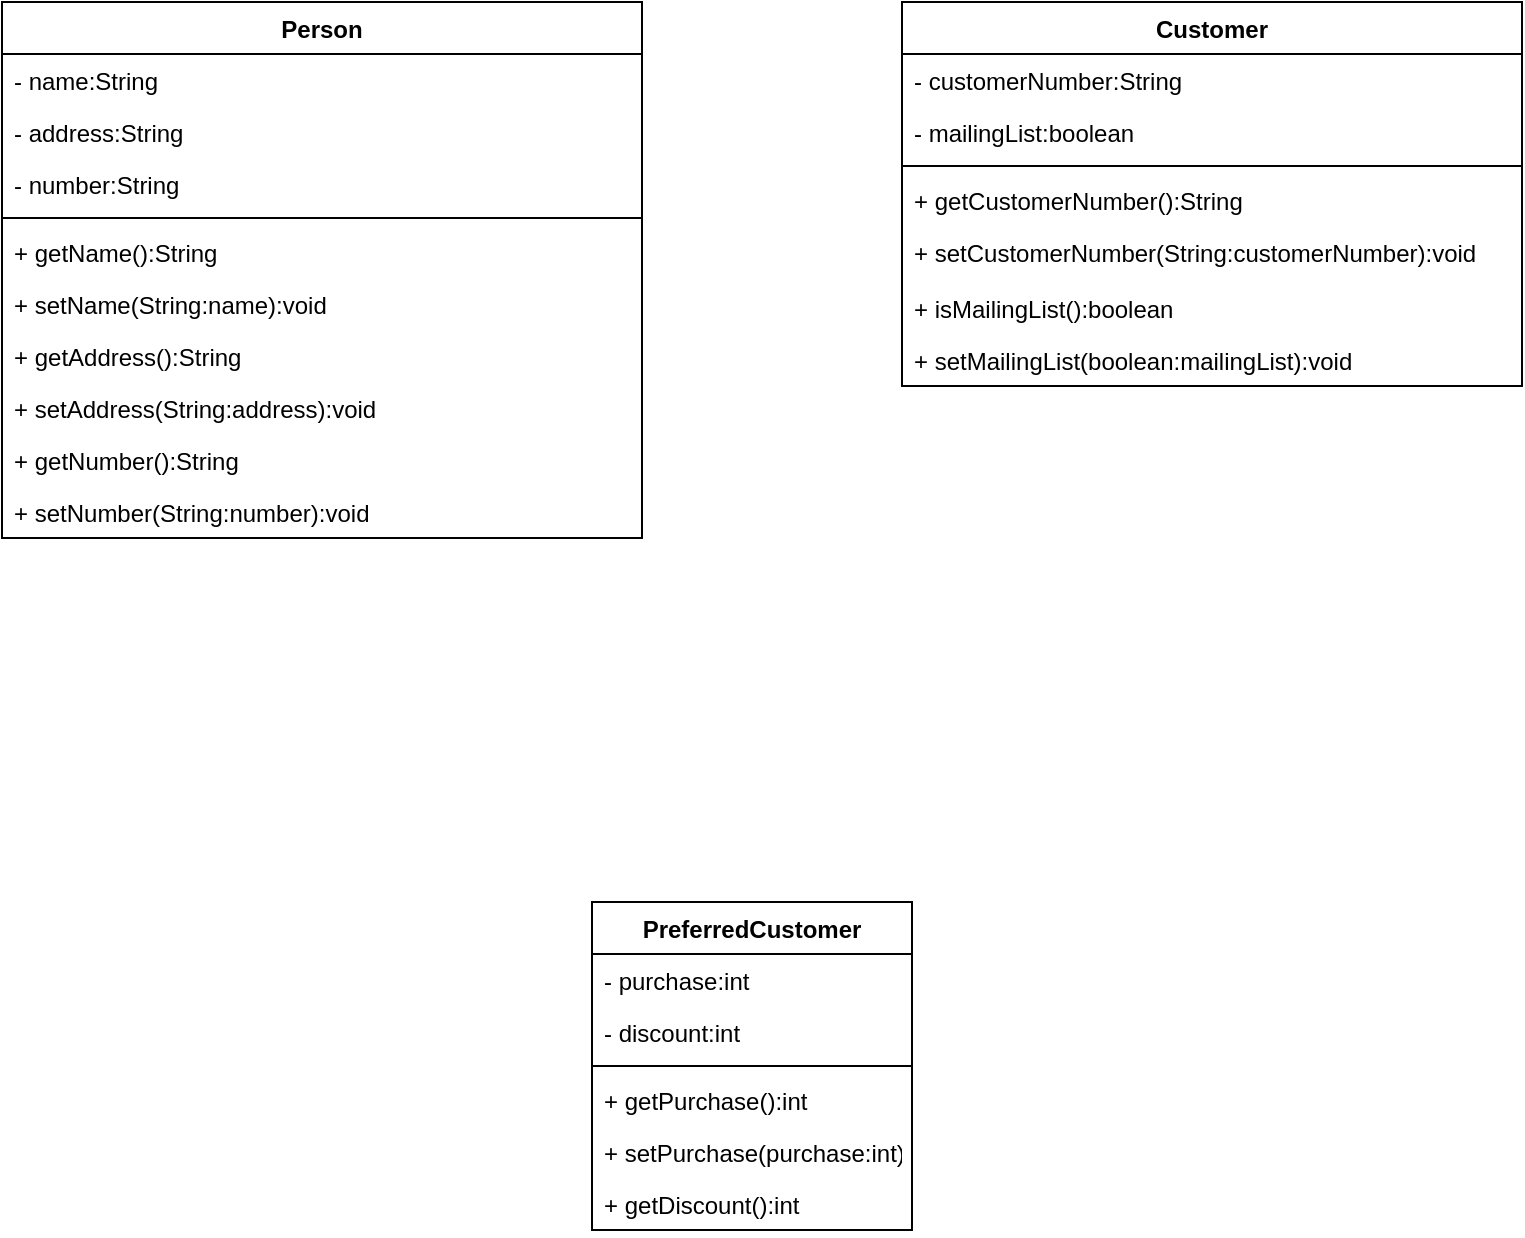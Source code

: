 <mxfile version="13.10.1" type="github">
  <diagram id="AVUFm7KUnOCwmDu6Q7k5" name="Page-1">
    <mxGraphModel dx="486" dy="196" grid="1" gridSize="10" guides="1" tooltips="1" connect="1" arrows="1" fold="1" page="1" pageScale="1" pageWidth="850" pageHeight="1100" math="0" shadow="0">
      <root>
        <mxCell id="0" />
        <mxCell id="1" parent="0" />
        <mxCell id="Poc4wknqnShsJzunrAv8-9" value="Person" style="swimlane;fontStyle=1;align=center;verticalAlign=top;childLayout=stackLayout;horizontal=1;startSize=26;horizontalStack=0;resizeParent=1;resizeParentMax=0;resizeLast=0;collapsible=1;marginBottom=0;" vertex="1" parent="1">
          <mxGeometry x="50" y="230" width="320" height="268" as="geometry" />
        </mxCell>
        <mxCell id="Poc4wknqnShsJzunrAv8-10" value="- name:String" style="text;strokeColor=none;fillColor=none;align=left;verticalAlign=top;spacingLeft=4;spacingRight=4;overflow=hidden;rotatable=0;points=[[0,0.5],[1,0.5]];portConstraint=eastwest;" vertex="1" parent="Poc4wknqnShsJzunrAv8-9">
          <mxGeometry y="26" width="320" height="26" as="geometry" />
        </mxCell>
        <mxCell id="Poc4wknqnShsJzunrAv8-14" value="- address:String" style="text;strokeColor=none;fillColor=none;align=left;verticalAlign=top;spacingLeft=4;spacingRight=4;overflow=hidden;rotatable=0;points=[[0,0.5],[1,0.5]];portConstraint=eastwest;" vertex="1" parent="Poc4wknqnShsJzunrAv8-9">
          <mxGeometry y="52" width="320" height="26" as="geometry" />
        </mxCell>
        <mxCell id="Poc4wknqnShsJzunrAv8-15" value="- number:String" style="text;strokeColor=none;fillColor=none;align=left;verticalAlign=top;spacingLeft=4;spacingRight=4;overflow=hidden;rotatable=0;points=[[0,0.5],[1,0.5]];portConstraint=eastwest;" vertex="1" parent="Poc4wknqnShsJzunrAv8-9">
          <mxGeometry y="78" width="320" height="26" as="geometry" />
        </mxCell>
        <mxCell id="Poc4wknqnShsJzunrAv8-11" value="" style="line;strokeWidth=1;fillColor=none;align=left;verticalAlign=middle;spacingTop=-1;spacingLeft=3;spacingRight=3;rotatable=0;labelPosition=right;points=[];portConstraint=eastwest;" vertex="1" parent="Poc4wknqnShsJzunrAv8-9">
          <mxGeometry y="104" width="320" height="8" as="geometry" />
        </mxCell>
        <mxCell id="Poc4wknqnShsJzunrAv8-12" value="+ getName():String" style="text;strokeColor=none;fillColor=none;align=left;verticalAlign=top;spacingLeft=4;spacingRight=4;overflow=hidden;rotatable=0;points=[[0,0.5],[1,0.5]];portConstraint=eastwest;" vertex="1" parent="Poc4wknqnShsJzunrAv8-9">
          <mxGeometry y="112" width="320" height="26" as="geometry" />
        </mxCell>
        <mxCell id="Poc4wknqnShsJzunrAv8-17" value="+ setName(String:name):void" style="text;strokeColor=none;fillColor=none;align=left;verticalAlign=top;spacingLeft=4;spacingRight=4;overflow=hidden;rotatable=0;points=[[0,0.5],[1,0.5]];portConstraint=eastwest;" vertex="1" parent="Poc4wknqnShsJzunrAv8-9">
          <mxGeometry y="138" width="320" height="26" as="geometry" />
        </mxCell>
        <mxCell id="Poc4wknqnShsJzunrAv8-22" value="+ getAddress():String" style="text;strokeColor=none;fillColor=none;align=left;verticalAlign=top;spacingLeft=4;spacingRight=4;overflow=hidden;rotatable=0;points=[[0,0.5],[1,0.5]];portConstraint=eastwest;" vertex="1" parent="Poc4wknqnShsJzunrAv8-9">
          <mxGeometry y="164" width="320" height="26" as="geometry" />
        </mxCell>
        <mxCell id="Poc4wknqnShsJzunrAv8-21" value="+ setAddress(String:address):void" style="text;strokeColor=none;fillColor=none;align=left;verticalAlign=top;spacingLeft=4;spacingRight=4;overflow=hidden;rotatable=0;points=[[0,0.5],[1,0.5]];portConstraint=eastwest;" vertex="1" parent="Poc4wknqnShsJzunrAv8-9">
          <mxGeometry y="190" width="320" height="26" as="geometry" />
        </mxCell>
        <mxCell id="Poc4wknqnShsJzunrAv8-20" value="+ getNumber():String" style="text;strokeColor=none;fillColor=none;align=left;verticalAlign=top;spacingLeft=4;spacingRight=4;overflow=hidden;rotatable=0;points=[[0,0.5],[1,0.5]];portConstraint=eastwest;" vertex="1" parent="Poc4wknqnShsJzunrAv8-9">
          <mxGeometry y="216" width="320" height="26" as="geometry" />
        </mxCell>
        <mxCell id="Poc4wknqnShsJzunrAv8-19" value="+ setNumber(String:number):void" style="text;strokeColor=none;fillColor=none;align=left;verticalAlign=top;spacingLeft=4;spacingRight=4;overflow=hidden;rotatable=0;points=[[0,0.5],[1,0.5]];portConstraint=eastwest;" vertex="1" parent="Poc4wknqnShsJzunrAv8-9">
          <mxGeometry y="242" width="320" height="26" as="geometry" />
        </mxCell>
        <mxCell id="Poc4wknqnShsJzunrAv8-23" value="Customer" style="swimlane;fontStyle=1;align=center;verticalAlign=top;childLayout=stackLayout;horizontal=1;startSize=26;horizontalStack=0;resizeParent=1;resizeParentMax=0;resizeLast=0;collapsible=1;marginBottom=0;" vertex="1" parent="1">
          <mxGeometry x="500" y="230" width="310" height="192" as="geometry" />
        </mxCell>
        <mxCell id="Poc4wknqnShsJzunrAv8-24" value="- customerNumber:String" style="text;strokeColor=none;fillColor=none;align=left;verticalAlign=top;spacingLeft=4;spacingRight=4;overflow=hidden;rotatable=0;points=[[0,0.5],[1,0.5]];portConstraint=eastwest;" vertex="1" parent="Poc4wknqnShsJzunrAv8-23">
          <mxGeometry y="26" width="310" height="26" as="geometry" />
        </mxCell>
        <mxCell id="Poc4wknqnShsJzunrAv8-27" value="- mailingList:boolean" style="text;strokeColor=none;fillColor=none;align=left;verticalAlign=top;spacingLeft=4;spacingRight=4;overflow=hidden;rotatable=0;points=[[0,0.5],[1,0.5]];portConstraint=eastwest;" vertex="1" parent="Poc4wknqnShsJzunrAv8-23">
          <mxGeometry y="52" width="310" height="26" as="geometry" />
        </mxCell>
        <mxCell id="Poc4wknqnShsJzunrAv8-25" value="" style="line;strokeWidth=1;fillColor=none;align=left;verticalAlign=middle;spacingTop=-1;spacingLeft=3;spacingRight=3;rotatable=0;labelPosition=right;points=[];portConstraint=eastwest;" vertex="1" parent="Poc4wknqnShsJzunrAv8-23">
          <mxGeometry y="78" width="310" height="8" as="geometry" />
        </mxCell>
        <mxCell id="Poc4wknqnShsJzunrAv8-26" value="+ getCustomerNumber():String" style="text;strokeColor=none;fillColor=none;align=left;verticalAlign=top;spacingLeft=4;spacingRight=4;overflow=hidden;rotatable=0;points=[[0,0.5],[1,0.5]];portConstraint=eastwest;" vertex="1" parent="Poc4wknqnShsJzunrAv8-23">
          <mxGeometry y="86" width="310" height="26" as="geometry" />
        </mxCell>
        <mxCell id="Poc4wknqnShsJzunrAv8-29" value="+ setCustomerNumber(String:customerNumber):void" style="text;strokeColor=none;fillColor=none;align=left;verticalAlign=top;spacingLeft=4;spacingRight=4;overflow=hidden;rotatable=0;points=[[0,0.5],[1,0.5]];portConstraint=eastwest;" vertex="1" parent="Poc4wknqnShsJzunrAv8-23">
          <mxGeometry y="112" width="310" height="28" as="geometry" />
        </mxCell>
        <mxCell id="Poc4wknqnShsJzunrAv8-30" value="+ isMailingList():boolean" style="text;strokeColor=none;fillColor=none;align=left;verticalAlign=top;spacingLeft=4;spacingRight=4;overflow=hidden;rotatable=0;points=[[0,0.5],[1,0.5]];portConstraint=eastwest;" vertex="1" parent="Poc4wknqnShsJzunrAv8-23">
          <mxGeometry y="140" width="310" height="26" as="geometry" />
        </mxCell>
        <mxCell id="Poc4wknqnShsJzunrAv8-28" value="+ setMailingList(boolean:mailingList):void" style="text;strokeColor=none;fillColor=none;align=left;verticalAlign=top;spacingLeft=4;spacingRight=4;overflow=hidden;rotatable=0;points=[[0,0.5],[1,0.5]];portConstraint=eastwest;" vertex="1" parent="Poc4wknqnShsJzunrAv8-23">
          <mxGeometry y="166" width="310" height="26" as="geometry" />
        </mxCell>
        <mxCell id="Poc4wknqnShsJzunrAv8-33" value="PreferredCustomer" style="swimlane;fontStyle=1;align=center;verticalAlign=top;childLayout=stackLayout;horizontal=1;startSize=26;horizontalStack=0;resizeParent=1;resizeParentMax=0;resizeLast=0;collapsible=1;marginBottom=0;" vertex="1" parent="1">
          <mxGeometry x="345" y="680" width="160" height="164" as="geometry" />
        </mxCell>
        <mxCell id="Poc4wknqnShsJzunrAv8-34" value="- purchase:int" style="text;strokeColor=none;fillColor=none;align=left;verticalAlign=top;spacingLeft=4;spacingRight=4;overflow=hidden;rotatable=0;points=[[0,0.5],[1,0.5]];portConstraint=eastwest;" vertex="1" parent="Poc4wknqnShsJzunrAv8-33">
          <mxGeometry y="26" width="160" height="26" as="geometry" />
        </mxCell>
        <mxCell id="Poc4wknqnShsJzunrAv8-37" value="- discount:int" style="text;strokeColor=none;fillColor=none;align=left;verticalAlign=top;spacingLeft=4;spacingRight=4;overflow=hidden;rotatable=0;points=[[0,0.5],[1,0.5]];portConstraint=eastwest;" vertex="1" parent="Poc4wknqnShsJzunrAv8-33">
          <mxGeometry y="52" width="160" height="26" as="geometry" />
        </mxCell>
        <mxCell id="Poc4wknqnShsJzunrAv8-35" value="" style="line;strokeWidth=1;fillColor=none;align=left;verticalAlign=middle;spacingTop=-1;spacingLeft=3;spacingRight=3;rotatable=0;labelPosition=right;points=[];portConstraint=eastwest;" vertex="1" parent="Poc4wknqnShsJzunrAv8-33">
          <mxGeometry y="78" width="160" height="8" as="geometry" />
        </mxCell>
        <mxCell id="Poc4wknqnShsJzunrAv8-38" value="+ getPurchase():int" style="text;strokeColor=none;fillColor=none;align=left;verticalAlign=top;spacingLeft=4;spacingRight=4;overflow=hidden;rotatable=0;points=[[0,0.5],[1,0.5]];portConstraint=eastwest;" vertex="1" parent="Poc4wknqnShsJzunrAv8-33">
          <mxGeometry y="86" width="160" height="26" as="geometry" />
        </mxCell>
        <mxCell id="Poc4wknqnShsJzunrAv8-39" value="+ setPurchase(purchase:int):void" style="text;strokeColor=none;fillColor=none;align=left;verticalAlign=top;spacingLeft=4;spacingRight=4;overflow=hidden;rotatable=0;points=[[0,0.5],[1,0.5]];portConstraint=eastwest;" vertex="1" parent="Poc4wknqnShsJzunrAv8-33">
          <mxGeometry y="112" width="160" height="26" as="geometry" />
        </mxCell>
        <mxCell id="Poc4wknqnShsJzunrAv8-36" value="+ getDiscount():int" style="text;strokeColor=none;fillColor=none;align=left;verticalAlign=top;spacingLeft=4;spacingRight=4;overflow=hidden;rotatable=0;points=[[0,0.5],[1,0.5]];portConstraint=eastwest;" vertex="1" parent="Poc4wknqnShsJzunrAv8-33">
          <mxGeometry y="138" width="160" height="26" as="geometry" />
        </mxCell>
      </root>
    </mxGraphModel>
  </diagram>
</mxfile>
